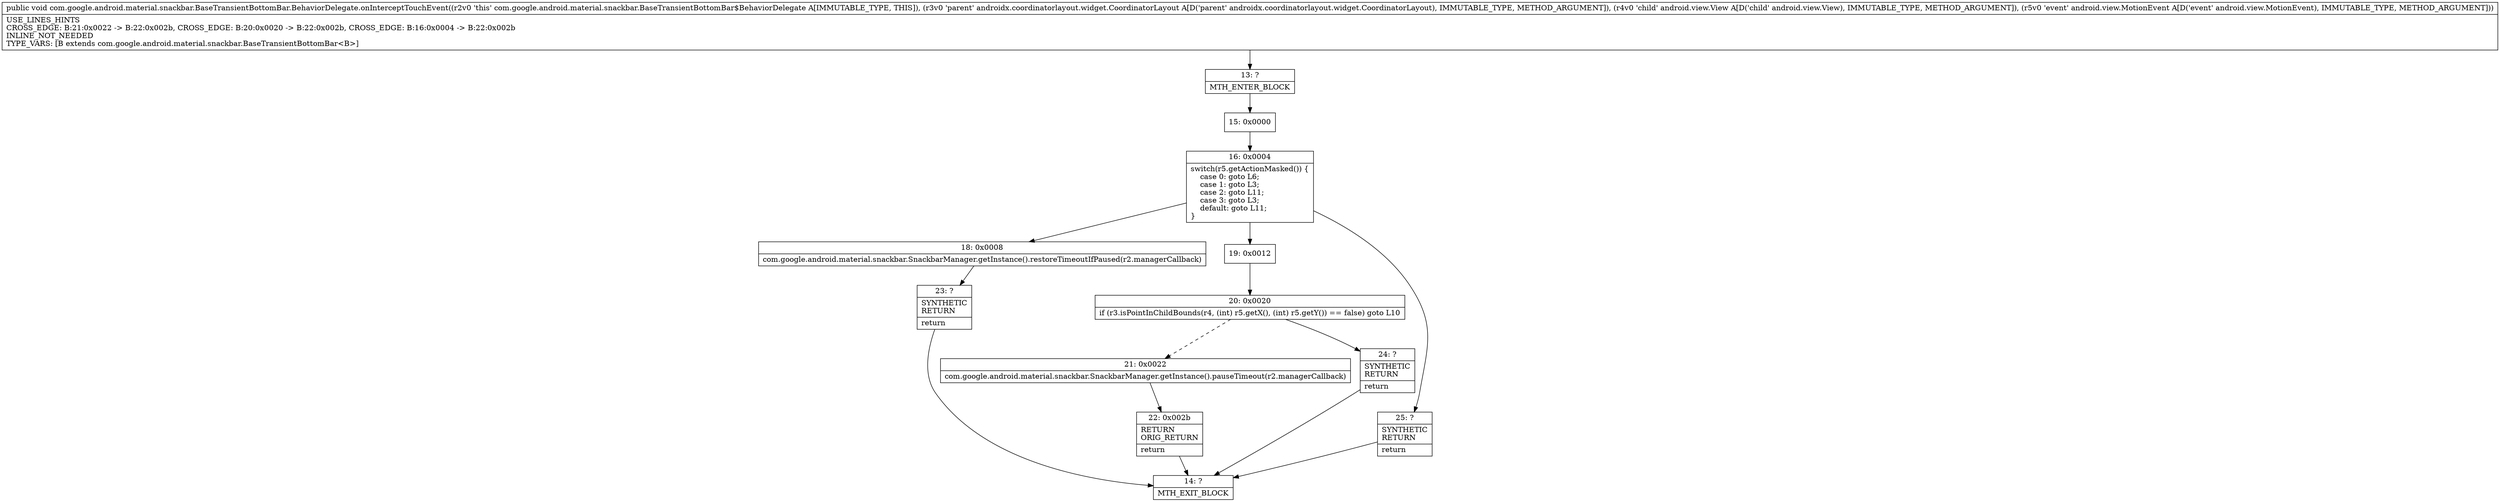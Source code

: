 digraph "CFG forcom.google.android.material.snackbar.BaseTransientBottomBar.BehaviorDelegate.onInterceptTouchEvent(Landroidx\/coordinatorlayout\/widget\/CoordinatorLayout;Landroid\/view\/View;Landroid\/view\/MotionEvent;)V" {
Node_13 [shape=record,label="{13\:\ ?|MTH_ENTER_BLOCK\l}"];
Node_15 [shape=record,label="{15\:\ 0x0000}"];
Node_16 [shape=record,label="{16\:\ 0x0004|switch(r5.getActionMasked()) \{\l    case 0: goto L6;\l    case 1: goto L3;\l    case 2: goto L11;\l    case 3: goto L3;\l    default: goto L11;\l\}\l}"];
Node_18 [shape=record,label="{18\:\ 0x0008|com.google.android.material.snackbar.SnackbarManager.getInstance().restoreTimeoutIfPaused(r2.managerCallback)\l}"];
Node_23 [shape=record,label="{23\:\ ?|SYNTHETIC\lRETURN\l|return\l}"];
Node_14 [shape=record,label="{14\:\ ?|MTH_EXIT_BLOCK\l}"];
Node_19 [shape=record,label="{19\:\ 0x0012}"];
Node_20 [shape=record,label="{20\:\ 0x0020|if (r3.isPointInChildBounds(r4, (int) r5.getX(), (int) r5.getY()) == false) goto L10\l}"];
Node_21 [shape=record,label="{21\:\ 0x0022|com.google.android.material.snackbar.SnackbarManager.getInstance().pauseTimeout(r2.managerCallback)\l}"];
Node_22 [shape=record,label="{22\:\ 0x002b|RETURN\lORIG_RETURN\l|return\l}"];
Node_24 [shape=record,label="{24\:\ ?|SYNTHETIC\lRETURN\l|return\l}"];
Node_25 [shape=record,label="{25\:\ ?|SYNTHETIC\lRETURN\l|return\l}"];
MethodNode[shape=record,label="{public void com.google.android.material.snackbar.BaseTransientBottomBar.BehaviorDelegate.onInterceptTouchEvent((r2v0 'this' com.google.android.material.snackbar.BaseTransientBottomBar$BehaviorDelegate A[IMMUTABLE_TYPE, THIS]), (r3v0 'parent' androidx.coordinatorlayout.widget.CoordinatorLayout A[D('parent' androidx.coordinatorlayout.widget.CoordinatorLayout), IMMUTABLE_TYPE, METHOD_ARGUMENT]), (r4v0 'child' android.view.View A[D('child' android.view.View), IMMUTABLE_TYPE, METHOD_ARGUMENT]), (r5v0 'event' android.view.MotionEvent A[D('event' android.view.MotionEvent), IMMUTABLE_TYPE, METHOD_ARGUMENT]))  | USE_LINES_HINTS\lCROSS_EDGE: B:21:0x0022 \-\> B:22:0x002b, CROSS_EDGE: B:20:0x0020 \-\> B:22:0x002b, CROSS_EDGE: B:16:0x0004 \-\> B:22:0x002b\lINLINE_NOT_NEEDED\lTYPE_VARS: [B extends com.google.android.material.snackbar.BaseTransientBottomBar\<B\>]\l}"];
MethodNode -> Node_13;Node_13 -> Node_15;
Node_15 -> Node_16;
Node_16 -> Node_18;
Node_16 -> Node_19;
Node_16 -> Node_25;
Node_18 -> Node_23;
Node_23 -> Node_14;
Node_19 -> Node_20;
Node_20 -> Node_21[style=dashed];
Node_20 -> Node_24;
Node_21 -> Node_22;
Node_22 -> Node_14;
Node_24 -> Node_14;
Node_25 -> Node_14;
}

